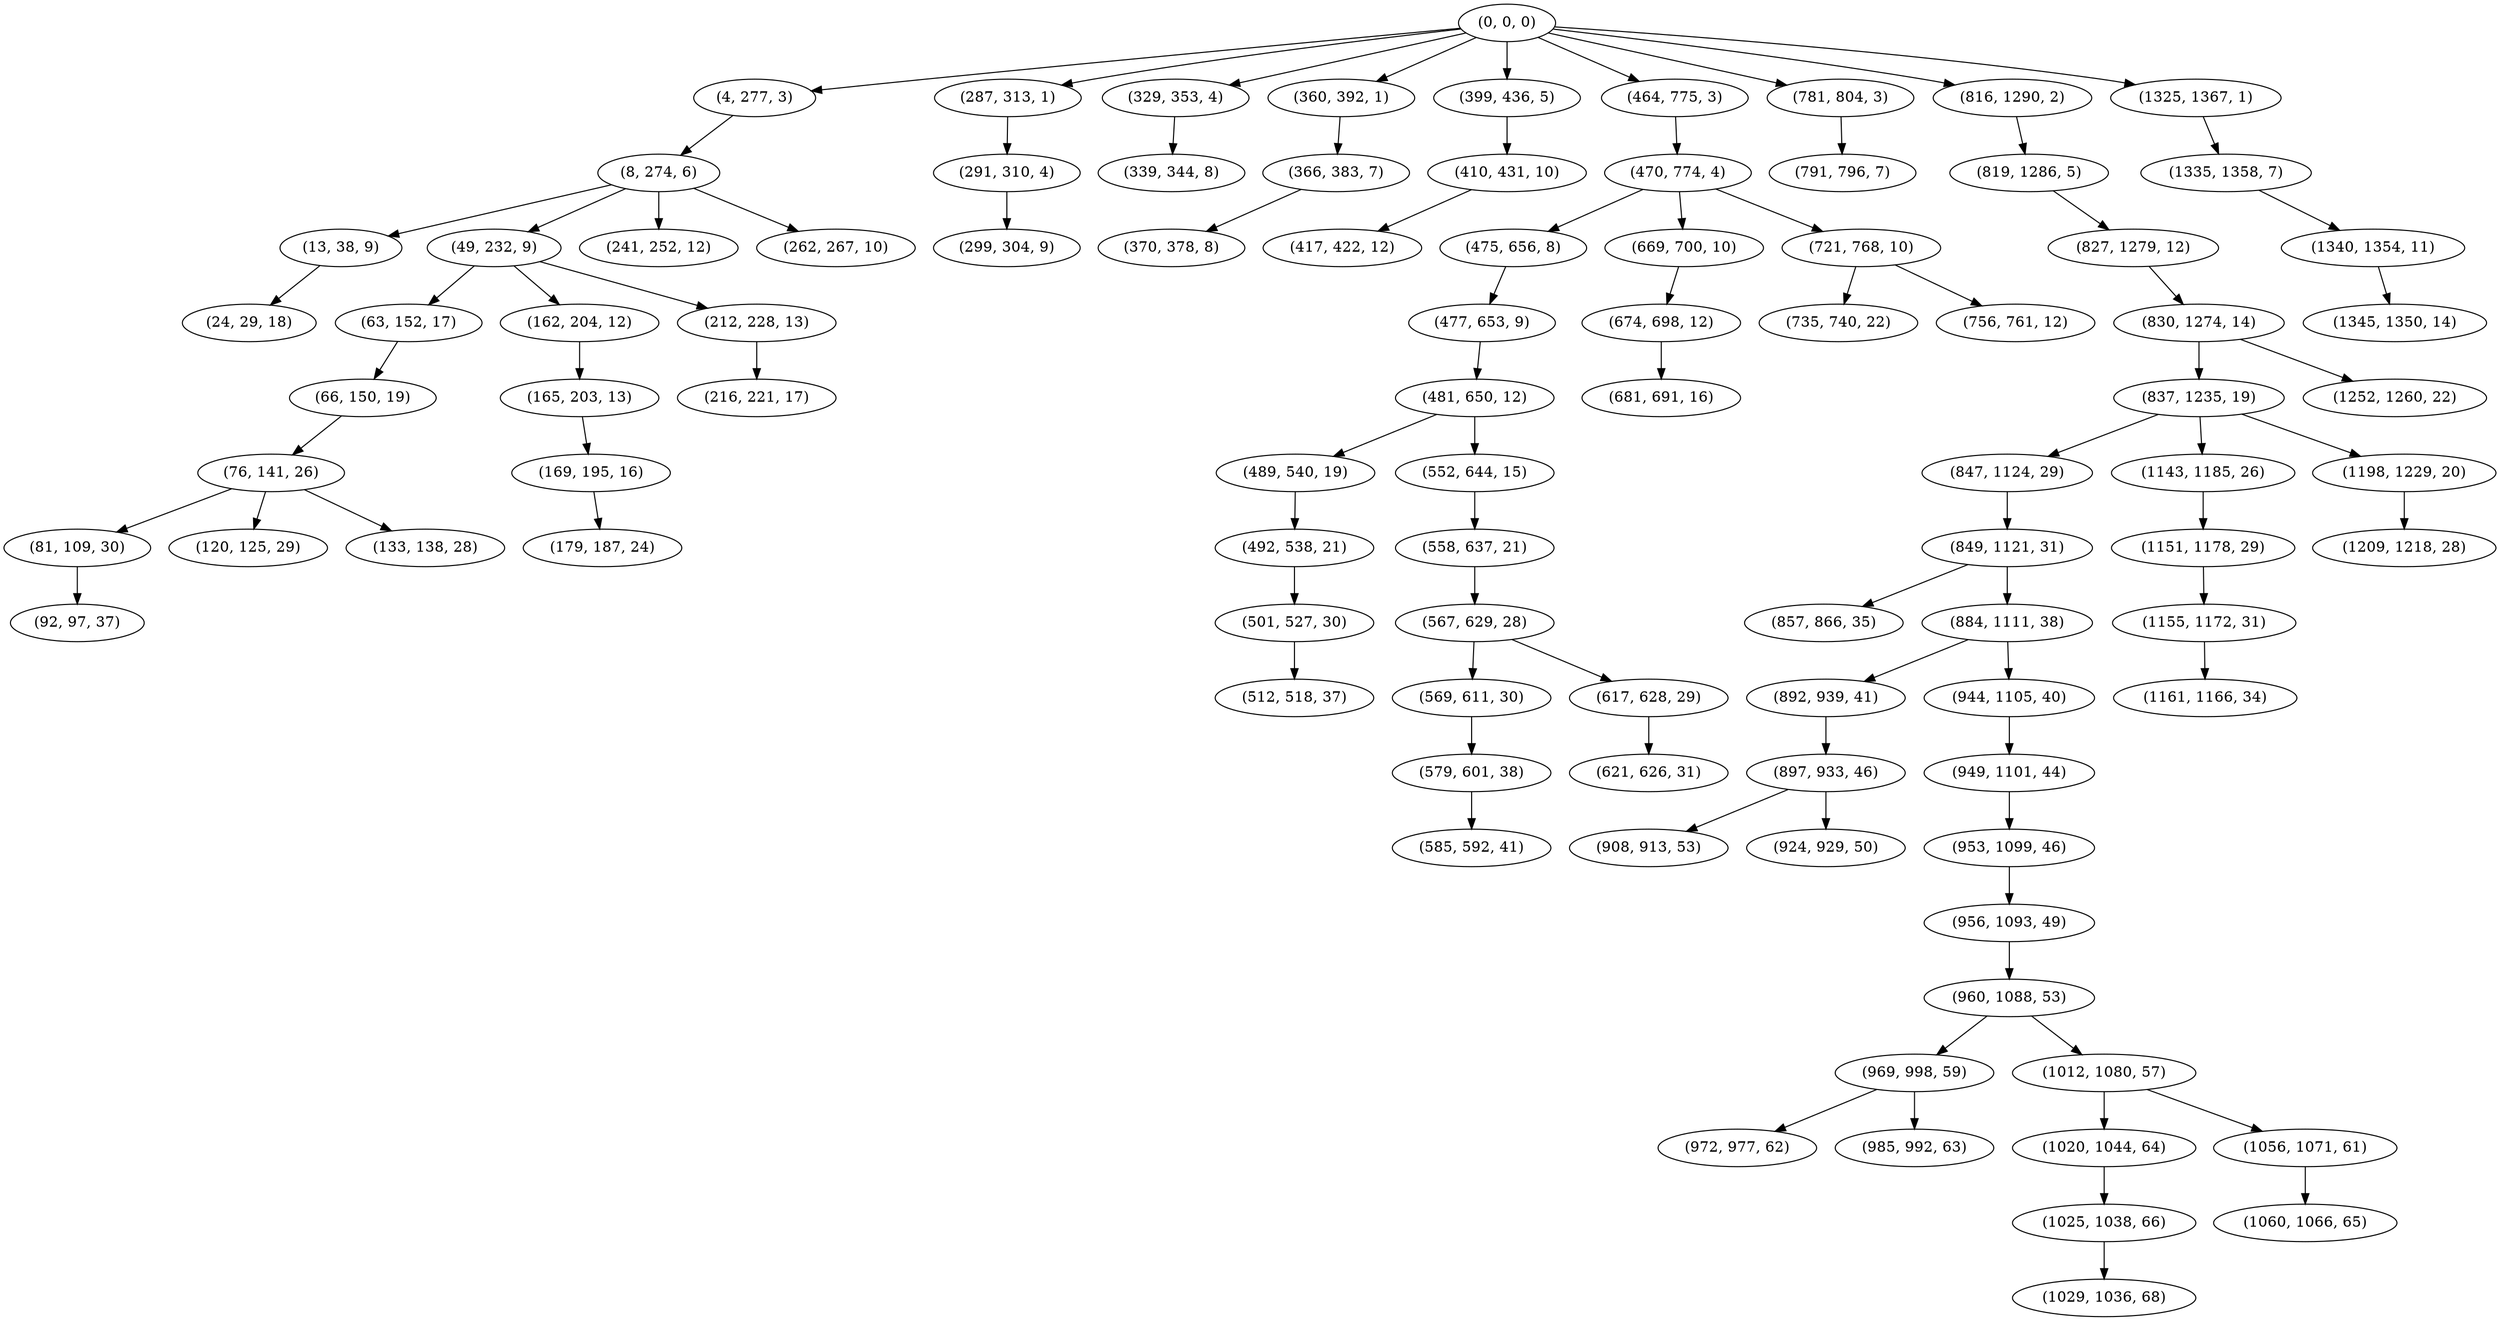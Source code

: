 digraph tree {
    "(0, 0, 0)";
    "(4, 277, 3)";
    "(8, 274, 6)";
    "(13, 38, 9)";
    "(24, 29, 18)";
    "(49, 232, 9)";
    "(63, 152, 17)";
    "(66, 150, 19)";
    "(76, 141, 26)";
    "(81, 109, 30)";
    "(92, 97, 37)";
    "(120, 125, 29)";
    "(133, 138, 28)";
    "(162, 204, 12)";
    "(165, 203, 13)";
    "(169, 195, 16)";
    "(179, 187, 24)";
    "(212, 228, 13)";
    "(216, 221, 17)";
    "(241, 252, 12)";
    "(262, 267, 10)";
    "(287, 313, 1)";
    "(291, 310, 4)";
    "(299, 304, 9)";
    "(329, 353, 4)";
    "(339, 344, 8)";
    "(360, 392, 1)";
    "(366, 383, 7)";
    "(370, 378, 8)";
    "(399, 436, 5)";
    "(410, 431, 10)";
    "(417, 422, 12)";
    "(464, 775, 3)";
    "(470, 774, 4)";
    "(475, 656, 8)";
    "(477, 653, 9)";
    "(481, 650, 12)";
    "(489, 540, 19)";
    "(492, 538, 21)";
    "(501, 527, 30)";
    "(512, 518, 37)";
    "(552, 644, 15)";
    "(558, 637, 21)";
    "(567, 629, 28)";
    "(569, 611, 30)";
    "(579, 601, 38)";
    "(585, 592, 41)";
    "(617, 628, 29)";
    "(621, 626, 31)";
    "(669, 700, 10)";
    "(674, 698, 12)";
    "(681, 691, 16)";
    "(721, 768, 10)";
    "(735, 740, 22)";
    "(756, 761, 12)";
    "(781, 804, 3)";
    "(791, 796, 7)";
    "(816, 1290, 2)";
    "(819, 1286, 5)";
    "(827, 1279, 12)";
    "(830, 1274, 14)";
    "(837, 1235, 19)";
    "(847, 1124, 29)";
    "(849, 1121, 31)";
    "(857, 866, 35)";
    "(884, 1111, 38)";
    "(892, 939, 41)";
    "(897, 933, 46)";
    "(908, 913, 53)";
    "(924, 929, 50)";
    "(944, 1105, 40)";
    "(949, 1101, 44)";
    "(953, 1099, 46)";
    "(956, 1093, 49)";
    "(960, 1088, 53)";
    "(969, 998, 59)";
    "(972, 977, 62)";
    "(985, 992, 63)";
    "(1012, 1080, 57)";
    "(1020, 1044, 64)";
    "(1025, 1038, 66)";
    "(1029, 1036, 68)";
    "(1056, 1071, 61)";
    "(1060, 1066, 65)";
    "(1143, 1185, 26)";
    "(1151, 1178, 29)";
    "(1155, 1172, 31)";
    "(1161, 1166, 34)";
    "(1198, 1229, 20)";
    "(1209, 1218, 28)";
    "(1252, 1260, 22)";
    "(1325, 1367, 1)";
    "(1335, 1358, 7)";
    "(1340, 1354, 11)";
    "(1345, 1350, 14)";
    "(0, 0, 0)" -> "(4, 277, 3)";
    "(0, 0, 0)" -> "(287, 313, 1)";
    "(0, 0, 0)" -> "(329, 353, 4)";
    "(0, 0, 0)" -> "(360, 392, 1)";
    "(0, 0, 0)" -> "(399, 436, 5)";
    "(0, 0, 0)" -> "(464, 775, 3)";
    "(0, 0, 0)" -> "(781, 804, 3)";
    "(0, 0, 0)" -> "(816, 1290, 2)";
    "(0, 0, 0)" -> "(1325, 1367, 1)";
    "(4, 277, 3)" -> "(8, 274, 6)";
    "(8, 274, 6)" -> "(13, 38, 9)";
    "(8, 274, 6)" -> "(49, 232, 9)";
    "(8, 274, 6)" -> "(241, 252, 12)";
    "(8, 274, 6)" -> "(262, 267, 10)";
    "(13, 38, 9)" -> "(24, 29, 18)";
    "(49, 232, 9)" -> "(63, 152, 17)";
    "(49, 232, 9)" -> "(162, 204, 12)";
    "(49, 232, 9)" -> "(212, 228, 13)";
    "(63, 152, 17)" -> "(66, 150, 19)";
    "(66, 150, 19)" -> "(76, 141, 26)";
    "(76, 141, 26)" -> "(81, 109, 30)";
    "(76, 141, 26)" -> "(120, 125, 29)";
    "(76, 141, 26)" -> "(133, 138, 28)";
    "(81, 109, 30)" -> "(92, 97, 37)";
    "(162, 204, 12)" -> "(165, 203, 13)";
    "(165, 203, 13)" -> "(169, 195, 16)";
    "(169, 195, 16)" -> "(179, 187, 24)";
    "(212, 228, 13)" -> "(216, 221, 17)";
    "(287, 313, 1)" -> "(291, 310, 4)";
    "(291, 310, 4)" -> "(299, 304, 9)";
    "(329, 353, 4)" -> "(339, 344, 8)";
    "(360, 392, 1)" -> "(366, 383, 7)";
    "(366, 383, 7)" -> "(370, 378, 8)";
    "(399, 436, 5)" -> "(410, 431, 10)";
    "(410, 431, 10)" -> "(417, 422, 12)";
    "(464, 775, 3)" -> "(470, 774, 4)";
    "(470, 774, 4)" -> "(475, 656, 8)";
    "(470, 774, 4)" -> "(669, 700, 10)";
    "(470, 774, 4)" -> "(721, 768, 10)";
    "(475, 656, 8)" -> "(477, 653, 9)";
    "(477, 653, 9)" -> "(481, 650, 12)";
    "(481, 650, 12)" -> "(489, 540, 19)";
    "(481, 650, 12)" -> "(552, 644, 15)";
    "(489, 540, 19)" -> "(492, 538, 21)";
    "(492, 538, 21)" -> "(501, 527, 30)";
    "(501, 527, 30)" -> "(512, 518, 37)";
    "(552, 644, 15)" -> "(558, 637, 21)";
    "(558, 637, 21)" -> "(567, 629, 28)";
    "(567, 629, 28)" -> "(569, 611, 30)";
    "(567, 629, 28)" -> "(617, 628, 29)";
    "(569, 611, 30)" -> "(579, 601, 38)";
    "(579, 601, 38)" -> "(585, 592, 41)";
    "(617, 628, 29)" -> "(621, 626, 31)";
    "(669, 700, 10)" -> "(674, 698, 12)";
    "(674, 698, 12)" -> "(681, 691, 16)";
    "(721, 768, 10)" -> "(735, 740, 22)";
    "(721, 768, 10)" -> "(756, 761, 12)";
    "(781, 804, 3)" -> "(791, 796, 7)";
    "(816, 1290, 2)" -> "(819, 1286, 5)";
    "(819, 1286, 5)" -> "(827, 1279, 12)";
    "(827, 1279, 12)" -> "(830, 1274, 14)";
    "(830, 1274, 14)" -> "(837, 1235, 19)";
    "(830, 1274, 14)" -> "(1252, 1260, 22)";
    "(837, 1235, 19)" -> "(847, 1124, 29)";
    "(837, 1235, 19)" -> "(1143, 1185, 26)";
    "(837, 1235, 19)" -> "(1198, 1229, 20)";
    "(847, 1124, 29)" -> "(849, 1121, 31)";
    "(849, 1121, 31)" -> "(857, 866, 35)";
    "(849, 1121, 31)" -> "(884, 1111, 38)";
    "(884, 1111, 38)" -> "(892, 939, 41)";
    "(884, 1111, 38)" -> "(944, 1105, 40)";
    "(892, 939, 41)" -> "(897, 933, 46)";
    "(897, 933, 46)" -> "(908, 913, 53)";
    "(897, 933, 46)" -> "(924, 929, 50)";
    "(944, 1105, 40)" -> "(949, 1101, 44)";
    "(949, 1101, 44)" -> "(953, 1099, 46)";
    "(953, 1099, 46)" -> "(956, 1093, 49)";
    "(956, 1093, 49)" -> "(960, 1088, 53)";
    "(960, 1088, 53)" -> "(969, 998, 59)";
    "(960, 1088, 53)" -> "(1012, 1080, 57)";
    "(969, 998, 59)" -> "(972, 977, 62)";
    "(969, 998, 59)" -> "(985, 992, 63)";
    "(1012, 1080, 57)" -> "(1020, 1044, 64)";
    "(1012, 1080, 57)" -> "(1056, 1071, 61)";
    "(1020, 1044, 64)" -> "(1025, 1038, 66)";
    "(1025, 1038, 66)" -> "(1029, 1036, 68)";
    "(1056, 1071, 61)" -> "(1060, 1066, 65)";
    "(1143, 1185, 26)" -> "(1151, 1178, 29)";
    "(1151, 1178, 29)" -> "(1155, 1172, 31)";
    "(1155, 1172, 31)" -> "(1161, 1166, 34)";
    "(1198, 1229, 20)" -> "(1209, 1218, 28)";
    "(1325, 1367, 1)" -> "(1335, 1358, 7)";
    "(1335, 1358, 7)" -> "(1340, 1354, 11)";
    "(1340, 1354, 11)" -> "(1345, 1350, 14)";
}
